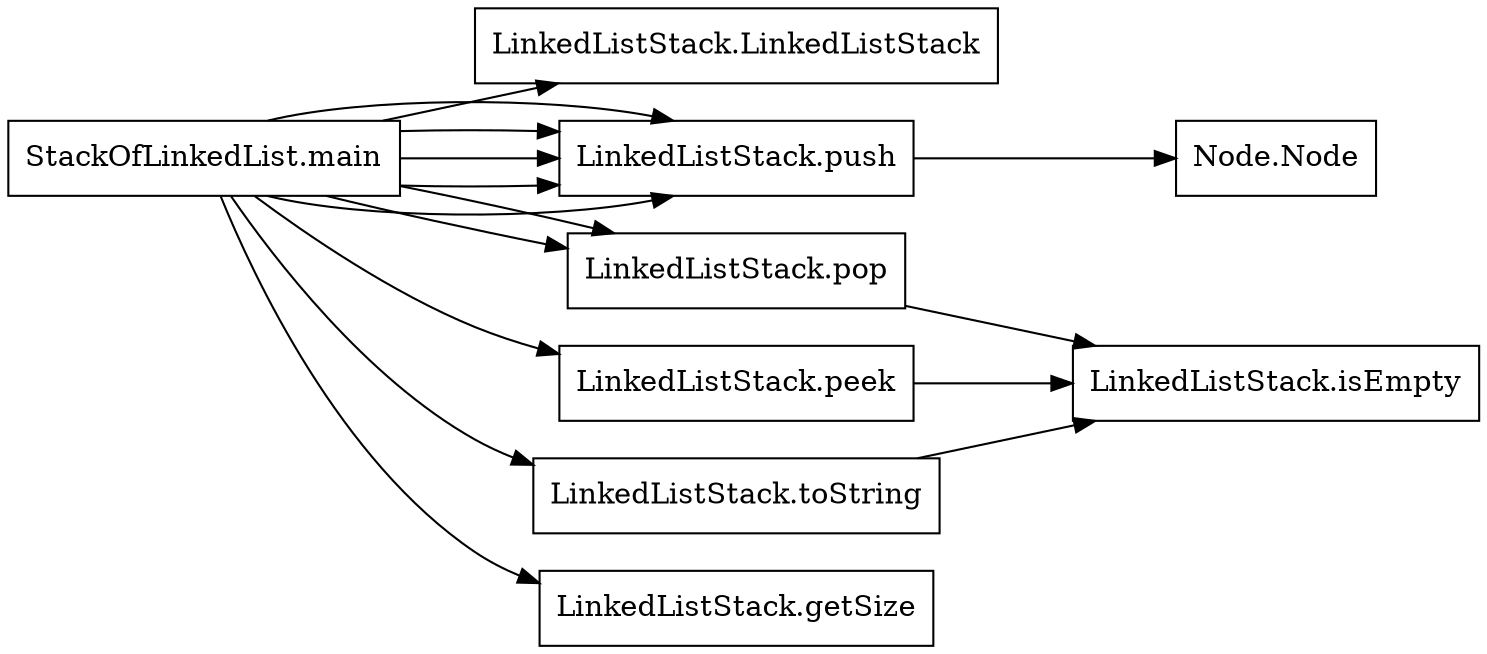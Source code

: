 digraph G {
    rankdir=LR;

    // Nodes
    node [shape=box];
    StackOfLinkedList_main [label="StackOfLinkedList.main"];
    LinkedListStack_LinkedListStack [label="LinkedListStack.LinkedListStack"];
    LinkedListStack_push [label="LinkedListStack.push"];
    LinkedListStack_pop [label="LinkedListStack.pop"];
    LinkedListStack_peek [label="LinkedListStack.peek"];
    LinkedListStack_toString [label="LinkedListStack.toString"];
    LinkedListStack_isEmpty [label="LinkedListStack.isEmpty"];
    LinkedListStack_getSize [label="LinkedListStack.getSize"];
    Node_Node [label="Node.Node"];

    // Edges
    StackOfLinkedList_main -> LinkedListStack_LinkedListStack;
    StackOfLinkedList_main -> LinkedListStack_push;
    StackOfLinkedList_main -> LinkedListStack_push;
    StackOfLinkedList_main -> LinkedListStack_push;
    StackOfLinkedList_main -> LinkedListStack_push;
    StackOfLinkedList_main -> LinkedListStack_push;
    StackOfLinkedList_main -> LinkedListStack_toString;
    StackOfLinkedList_main -> LinkedListStack_getSize;
    StackOfLinkedList_main -> LinkedListStack_pop;
    StackOfLinkedList_main -> LinkedListStack_pop;
    StackOfLinkedList_main -> LinkedListStack_peek;

    LinkedListStack_push -> Node_Node;
    LinkedListStack_pop -> LinkedListStack_isEmpty;
    LinkedListStack_peek -> LinkedListStack_isEmpty;
    LinkedListStack_toString -> LinkedListStack_isEmpty;
}

